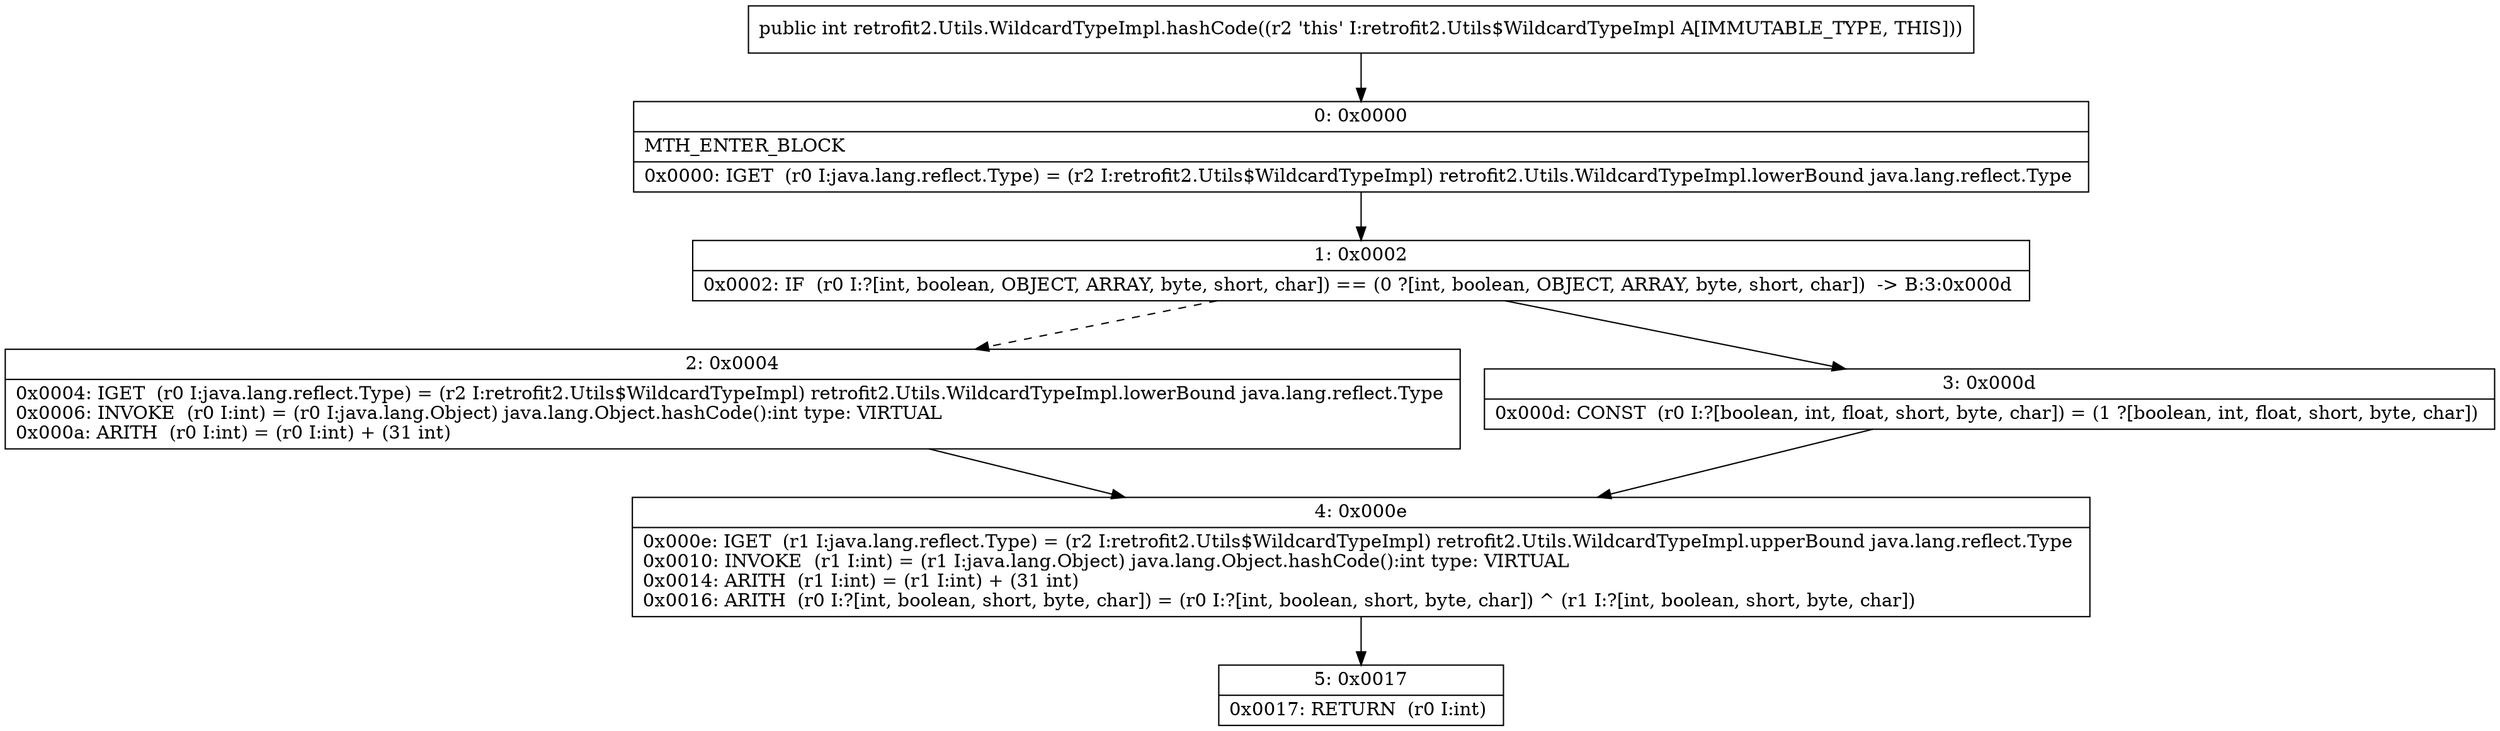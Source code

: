 digraph "CFG forretrofit2.Utils.WildcardTypeImpl.hashCode()I" {
Node_0 [shape=record,label="{0\:\ 0x0000|MTH_ENTER_BLOCK\l|0x0000: IGET  (r0 I:java.lang.reflect.Type) = (r2 I:retrofit2.Utils$WildcardTypeImpl) retrofit2.Utils.WildcardTypeImpl.lowerBound java.lang.reflect.Type \l}"];
Node_1 [shape=record,label="{1\:\ 0x0002|0x0002: IF  (r0 I:?[int, boolean, OBJECT, ARRAY, byte, short, char]) == (0 ?[int, boolean, OBJECT, ARRAY, byte, short, char])  \-\> B:3:0x000d \l}"];
Node_2 [shape=record,label="{2\:\ 0x0004|0x0004: IGET  (r0 I:java.lang.reflect.Type) = (r2 I:retrofit2.Utils$WildcardTypeImpl) retrofit2.Utils.WildcardTypeImpl.lowerBound java.lang.reflect.Type \l0x0006: INVOKE  (r0 I:int) = (r0 I:java.lang.Object) java.lang.Object.hashCode():int type: VIRTUAL \l0x000a: ARITH  (r0 I:int) = (r0 I:int) + (31 int) \l}"];
Node_3 [shape=record,label="{3\:\ 0x000d|0x000d: CONST  (r0 I:?[boolean, int, float, short, byte, char]) = (1 ?[boolean, int, float, short, byte, char]) \l}"];
Node_4 [shape=record,label="{4\:\ 0x000e|0x000e: IGET  (r1 I:java.lang.reflect.Type) = (r2 I:retrofit2.Utils$WildcardTypeImpl) retrofit2.Utils.WildcardTypeImpl.upperBound java.lang.reflect.Type \l0x0010: INVOKE  (r1 I:int) = (r1 I:java.lang.Object) java.lang.Object.hashCode():int type: VIRTUAL \l0x0014: ARITH  (r1 I:int) = (r1 I:int) + (31 int) \l0x0016: ARITH  (r0 I:?[int, boolean, short, byte, char]) = (r0 I:?[int, boolean, short, byte, char]) ^ (r1 I:?[int, boolean, short, byte, char]) \l}"];
Node_5 [shape=record,label="{5\:\ 0x0017|0x0017: RETURN  (r0 I:int) \l}"];
MethodNode[shape=record,label="{public int retrofit2.Utils.WildcardTypeImpl.hashCode((r2 'this' I:retrofit2.Utils$WildcardTypeImpl A[IMMUTABLE_TYPE, THIS])) }"];
MethodNode -> Node_0;
Node_0 -> Node_1;
Node_1 -> Node_2[style=dashed];
Node_1 -> Node_3;
Node_2 -> Node_4;
Node_3 -> Node_4;
Node_4 -> Node_5;
}

